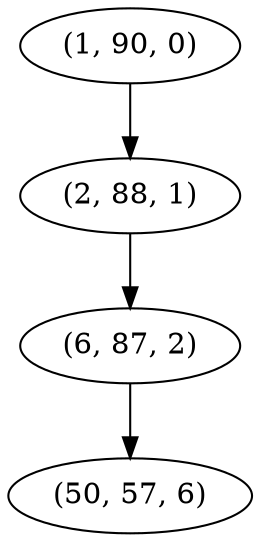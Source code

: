 digraph tree {
    "(1, 90, 0)";
    "(2, 88, 1)";
    "(6, 87, 2)";
    "(50, 57, 6)";
    "(1, 90, 0)" -> "(2, 88, 1)";
    "(2, 88, 1)" -> "(6, 87, 2)";
    "(6, 87, 2)" -> "(50, 57, 6)";
}
